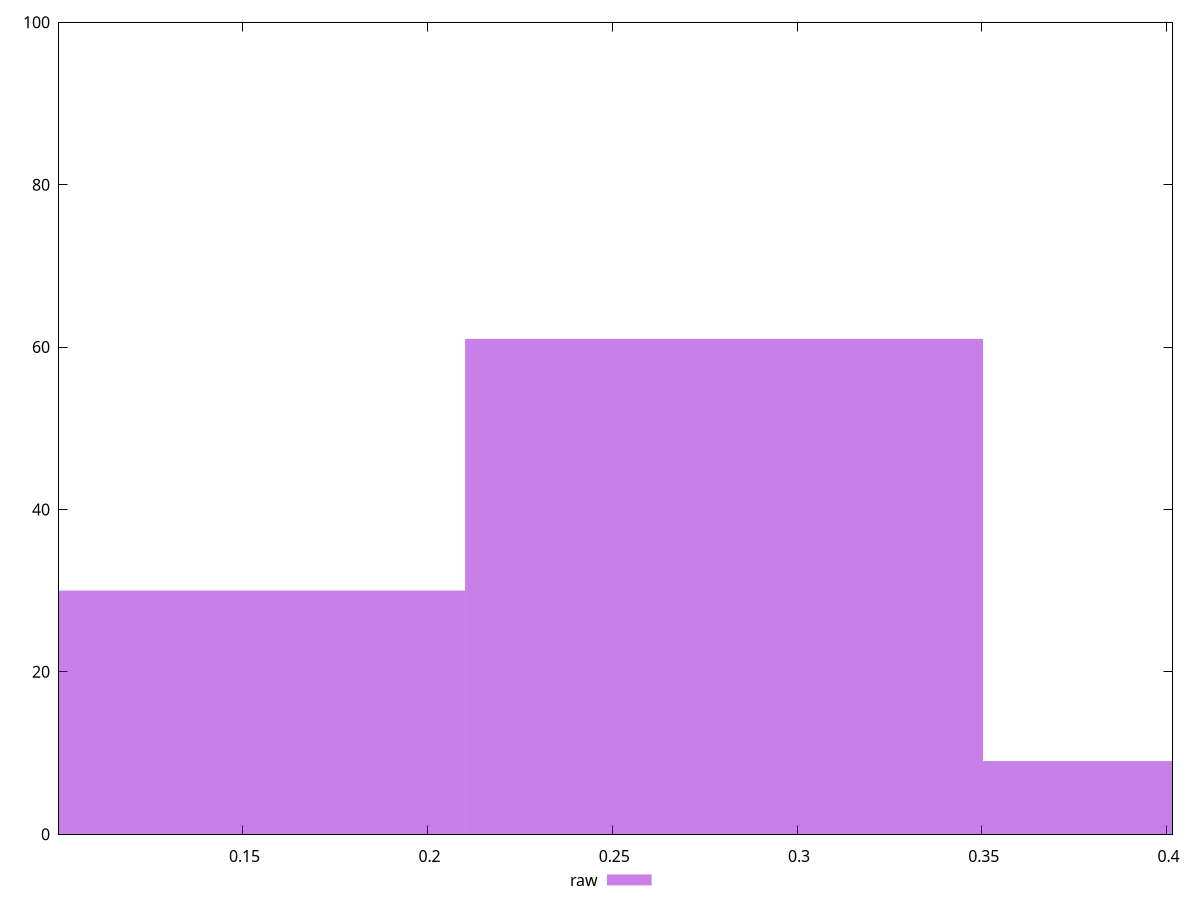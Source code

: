 reset

$raw <<EOF
0.1401336633658863 30
0.42040099009765897 9
0.2802673267317726 61
EOF

set key outside below
set boxwidth 0.1401336633658863
set xrange [0.10032995130466112:0.4015908515959598]
set yrange [0:100]
set trange [0:100]
set style fill transparent solid 0.5 noborder
set terminal svg size 640, 490 enhanced background rgb 'white'
set output "report_00015_2021-02-09T16-11-33.973Z/meta/pScore/samples/pages+cached/raw/histogram.svg"

plot $raw title "raw" with boxes

reset
